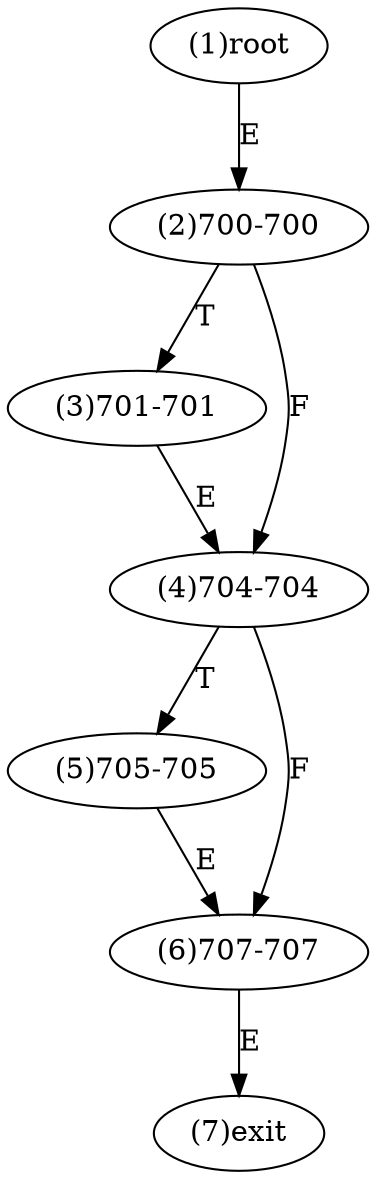 digraph "" { 
1[ label="(1)root"];
2[ label="(2)700-700"];
3[ label="(3)701-701"];
4[ label="(4)704-704"];
5[ label="(5)705-705"];
6[ label="(6)707-707"];
7[ label="(7)exit"];
1->2[ label="E"];
2->4[ label="F"];
2->3[ label="T"];
3->4[ label="E"];
4->6[ label="F"];
4->5[ label="T"];
5->6[ label="E"];
6->7[ label="E"];
}